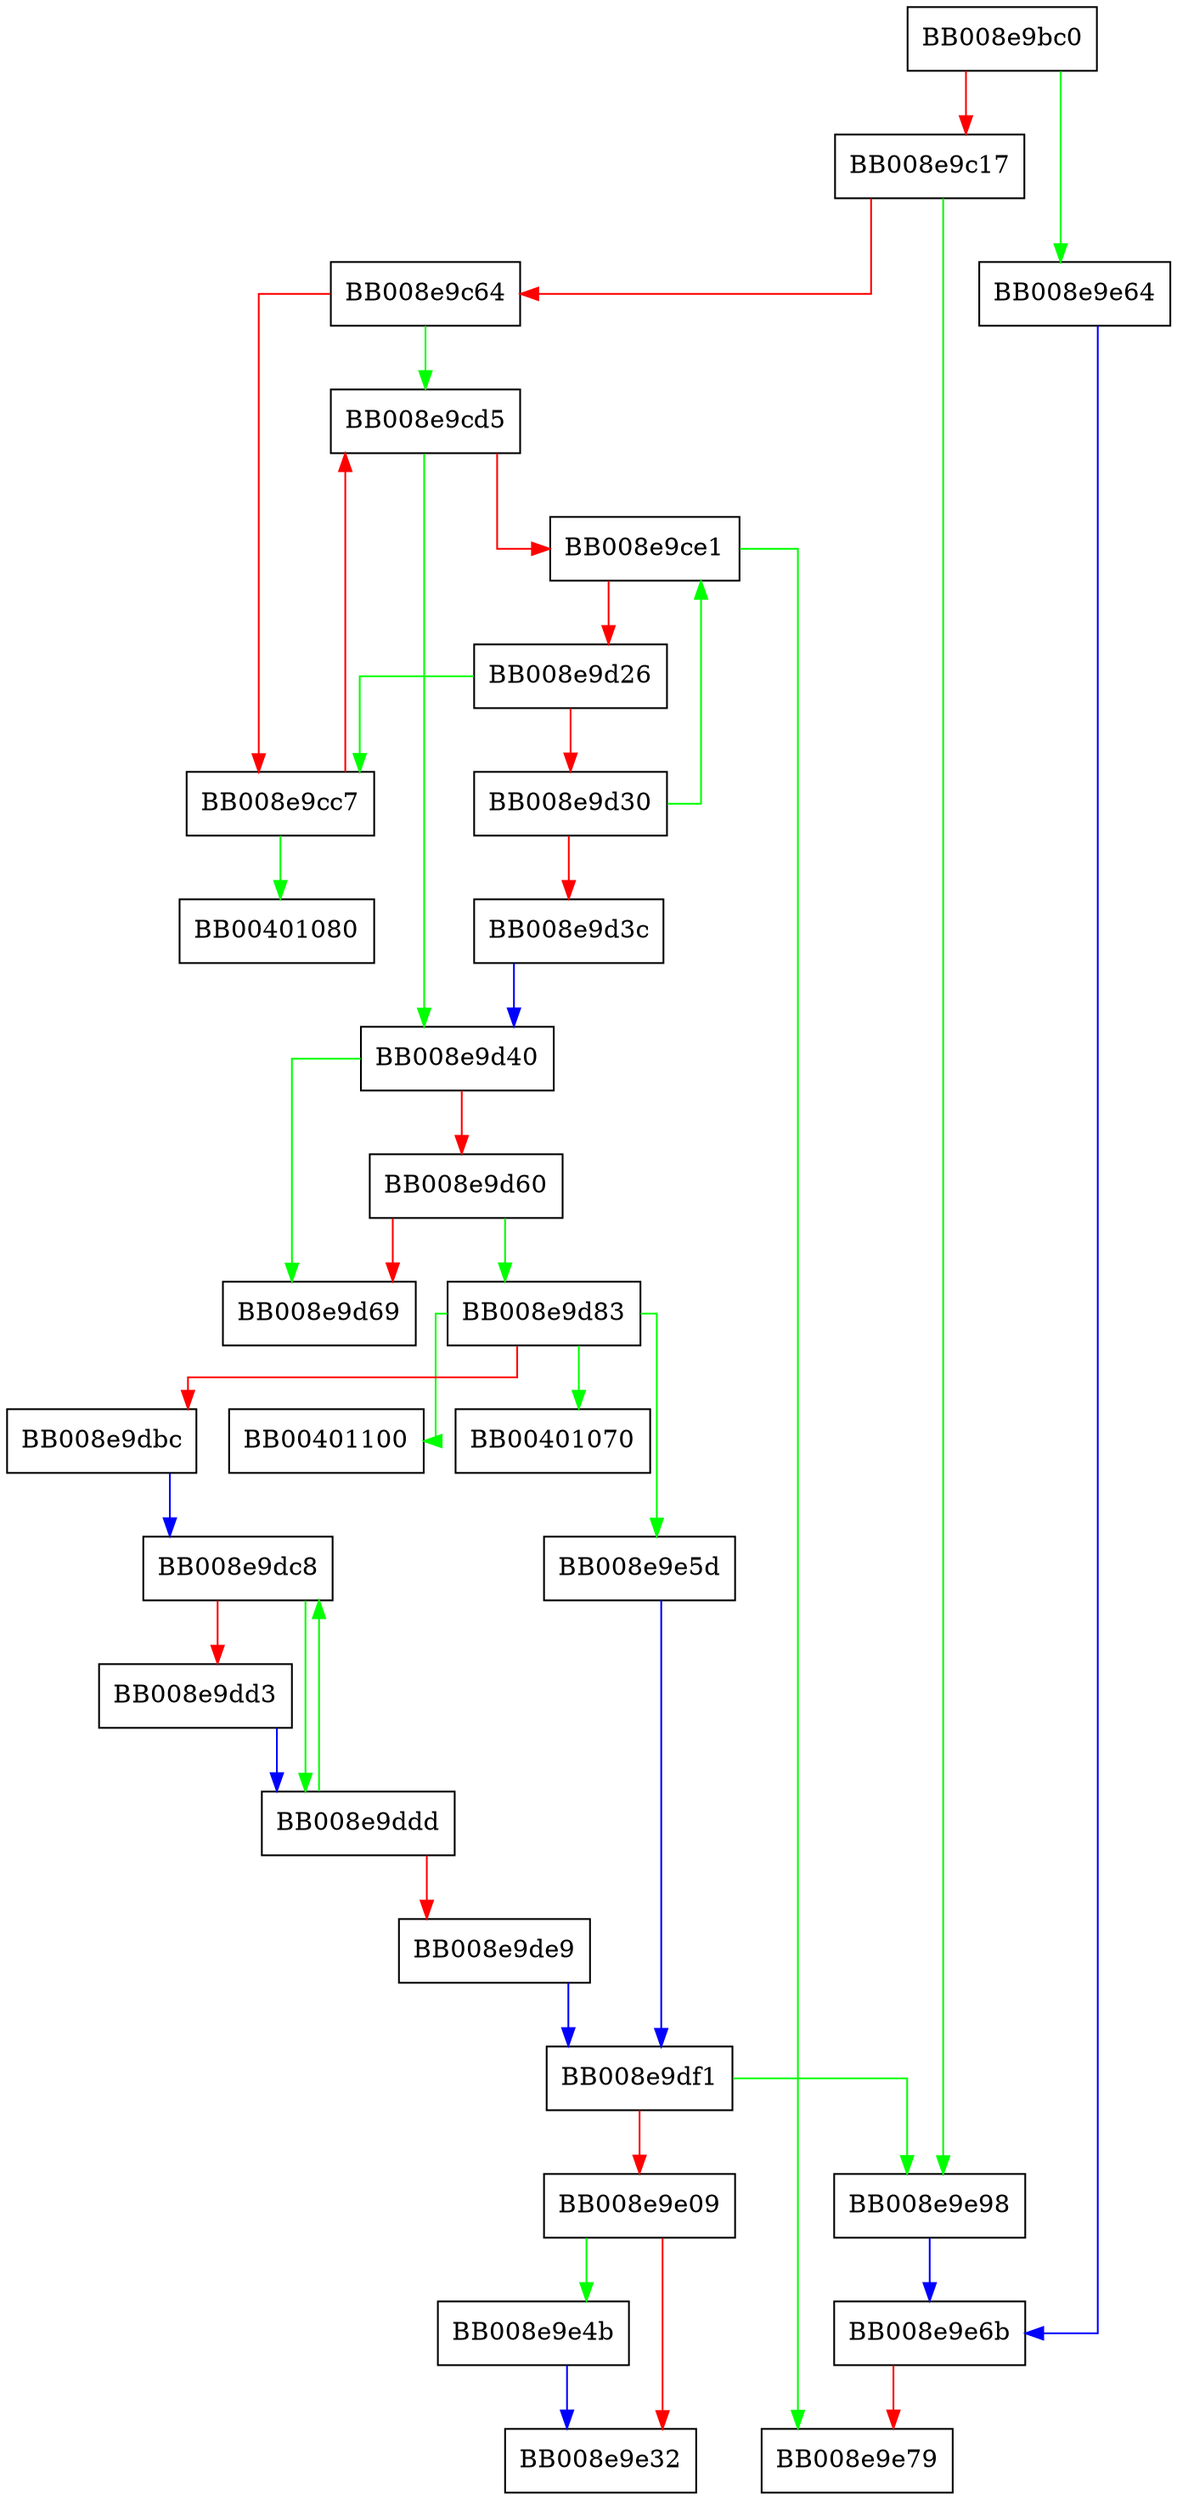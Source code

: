digraph _dl_init_paths {
  node [shape="box"];
  graph [splines=ortho];
  BB008e9bc0 -> BB008e9e64 [color="green"];
  BB008e9bc0 -> BB008e9c17 [color="red"];
  BB008e9c17 -> BB008e9e98 [color="green"];
  BB008e9c17 -> BB008e9c64 [color="red"];
  BB008e9c64 -> BB008e9cd5 [color="green"];
  BB008e9c64 -> BB008e9cc7 [color="red"];
  BB008e9cc7 -> BB00401080 [color="green"];
  BB008e9cc7 -> BB008e9cd5 [color="red"];
  BB008e9cd5 -> BB008e9d40 [color="green"];
  BB008e9cd5 -> BB008e9ce1 [color="red"];
  BB008e9ce1 -> BB008e9e79 [color="green"];
  BB008e9ce1 -> BB008e9d26 [color="red"];
  BB008e9d26 -> BB008e9cc7 [color="green"];
  BB008e9d26 -> BB008e9d30 [color="red"];
  BB008e9d30 -> BB008e9ce1 [color="green"];
  BB008e9d30 -> BB008e9d3c [color="red"];
  BB008e9d3c -> BB008e9d40 [color="blue"];
  BB008e9d40 -> BB008e9d69 [color="green"];
  BB008e9d40 -> BB008e9d60 [color="red"];
  BB008e9d60 -> BB008e9d83 [color="green"];
  BB008e9d60 -> BB008e9d69 [color="red"];
  BB008e9d83 -> BB00401100 [color="green"];
  BB008e9d83 -> BB00401070 [color="green"];
  BB008e9d83 -> BB008e9e5d [color="green"];
  BB008e9d83 -> BB008e9dbc [color="red"];
  BB008e9dbc -> BB008e9dc8 [color="blue"];
  BB008e9dc8 -> BB008e9ddd [color="green"];
  BB008e9dc8 -> BB008e9dd3 [color="red"];
  BB008e9dd3 -> BB008e9ddd [color="blue"];
  BB008e9ddd -> BB008e9dc8 [color="green"];
  BB008e9ddd -> BB008e9de9 [color="red"];
  BB008e9de9 -> BB008e9df1 [color="blue"];
  BB008e9df1 -> BB008e9e98 [color="green"];
  BB008e9df1 -> BB008e9e09 [color="red"];
  BB008e9e09 -> BB008e9e4b [color="green"];
  BB008e9e09 -> BB008e9e32 [color="red"];
  BB008e9e4b -> BB008e9e32 [color="blue"];
  BB008e9e5d -> BB008e9df1 [color="blue"];
  BB008e9e64 -> BB008e9e6b [color="blue"];
  BB008e9e6b -> BB008e9e79 [color="red"];
  BB008e9e98 -> BB008e9e6b [color="blue"];
}
